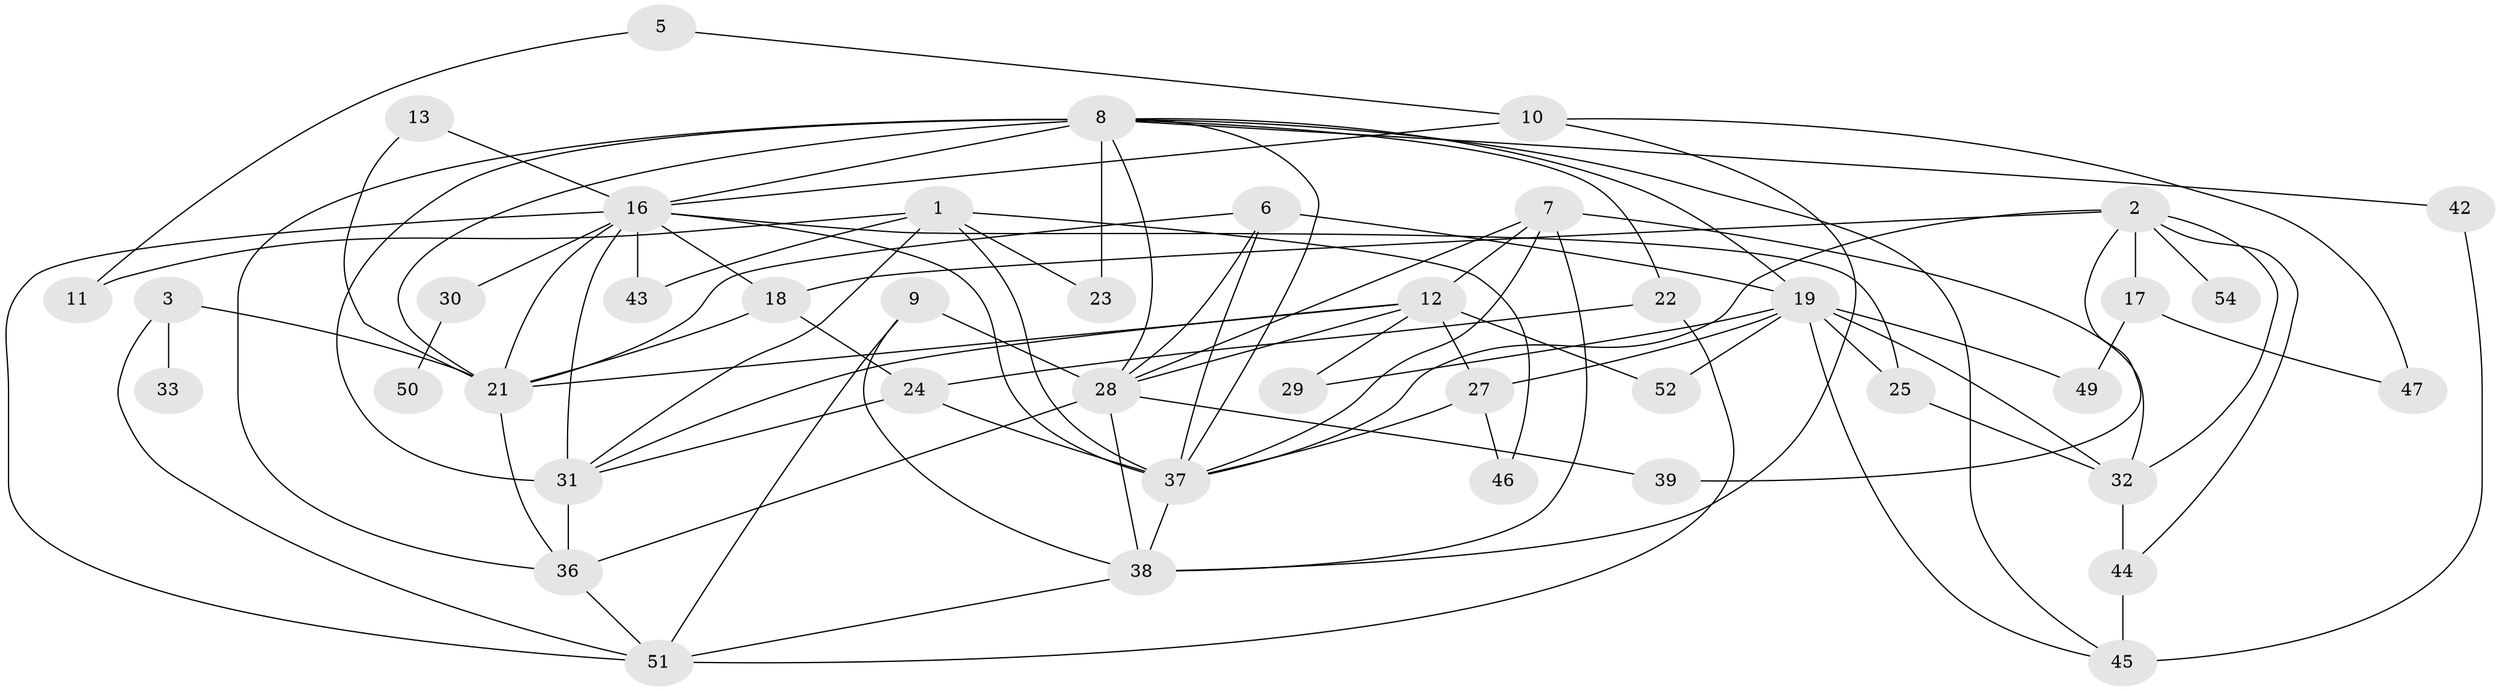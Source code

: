 // original degree distribution, {7: 0.037383177570093455, 2: 0.19626168224299065, 1: 0.16822429906542055, 0: 0.102803738317757, 4: 0.19626168224299065, 3: 0.18691588785046728, 5: 0.07476635514018691, 8: 0.009345794392523364, 6: 0.028037383177570093}
// Generated by graph-tools (version 1.1) at 2025/33/03/09/25 02:33:31]
// undirected, 43 vertices, 90 edges
graph export_dot {
graph [start="1"]
  node [color=gray90,style=filled];
  1;
  2;
  3;
  5;
  6;
  7;
  8;
  9;
  10;
  11;
  12;
  13;
  16;
  17;
  18;
  19;
  21;
  22;
  23;
  24;
  25;
  27;
  28;
  29;
  30;
  31;
  32;
  33;
  36;
  37;
  38;
  39;
  42;
  43;
  44;
  45;
  46;
  47;
  49;
  50;
  51;
  52;
  54;
  1 -- 11 [weight=1.0];
  1 -- 23 [weight=1.0];
  1 -- 31 [weight=1.0];
  1 -- 37 [weight=1.0];
  1 -- 43 [weight=1.0];
  1 -- 46 [weight=1.0];
  2 -- 17 [weight=1.0];
  2 -- 18 [weight=1.0];
  2 -- 32 [weight=1.0];
  2 -- 37 [weight=1.0];
  2 -- 39 [weight=1.0];
  2 -- 44 [weight=1.0];
  2 -- 54 [weight=1.0];
  3 -- 21 [weight=1.0];
  3 -- 33 [weight=1.0];
  3 -- 51 [weight=1.0];
  5 -- 10 [weight=1.0];
  5 -- 11 [weight=1.0];
  6 -- 19 [weight=1.0];
  6 -- 21 [weight=1.0];
  6 -- 28 [weight=1.0];
  6 -- 37 [weight=1.0];
  7 -- 12 [weight=1.0];
  7 -- 28 [weight=1.0];
  7 -- 32 [weight=1.0];
  7 -- 37 [weight=1.0];
  7 -- 38 [weight=1.0];
  8 -- 16 [weight=1.0];
  8 -- 19 [weight=1.0];
  8 -- 21 [weight=1.0];
  8 -- 22 [weight=1.0];
  8 -- 23 [weight=1.0];
  8 -- 28 [weight=1.0];
  8 -- 31 [weight=4.0];
  8 -- 36 [weight=1.0];
  8 -- 37 [weight=1.0];
  8 -- 42 [weight=2.0];
  8 -- 45 [weight=1.0];
  9 -- 28 [weight=1.0];
  9 -- 38 [weight=1.0];
  9 -- 51 [weight=1.0];
  10 -- 16 [weight=1.0];
  10 -- 38 [weight=1.0];
  10 -- 47 [weight=1.0];
  12 -- 21 [weight=1.0];
  12 -- 27 [weight=1.0];
  12 -- 28 [weight=1.0];
  12 -- 29 [weight=1.0];
  12 -- 31 [weight=1.0];
  12 -- 52 [weight=1.0];
  13 -- 16 [weight=1.0];
  13 -- 21 [weight=1.0];
  16 -- 18 [weight=1.0];
  16 -- 21 [weight=2.0];
  16 -- 25 [weight=1.0];
  16 -- 30 [weight=1.0];
  16 -- 31 [weight=1.0];
  16 -- 37 [weight=2.0];
  16 -- 43 [weight=1.0];
  16 -- 51 [weight=1.0];
  17 -- 47 [weight=1.0];
  17 -- 49 [weight=1.0];
  18 -- 21 [weight=1.0];
  18 -- 24 [weight=1.0];
  19 -- 25 [weight=1.0];
  19 -- 27 [weight=1.0];
  19 -- 29 [weight=1.0];
  19 -- 32 [weight=1.0];
  19 -- 45 [weight=1.0];
  19 -- 49 [weight=1.0];
  19 -- 52 [weight=1.0];
  21 -- 36 [weight=1.0];
  22 -- 24 [weight=1.0];
  22 -- 51 [weight=1.0];
  24 -- 31 [weight=1.0];
  24 -- 37 [weight=1.0];
  25 -- 32 [weight=1.0];
  27 -- 37 [weight=1.0];
  27 -- 46 [weight=1.0];
  28 -- 36 [weight=1.0];
  28 -- 38 [weight=1.0];
  28 -- 39 [weight=1.0];
  30 -- 50 [weight=1.0];
  31 -- 36 [weight=1.0];
  32 -- 44 [weight=1.0];
  36 -- 51 [weight=1.0];
  37 -- 38 [weight=1.0];
  38 -- 51 [weight=1.0];
  42 -- 45 [weight=1.0];
  44 -- 45 [weight=2.0];
}
